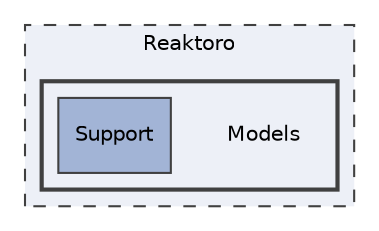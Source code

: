 digraph "Reaktoro/Models"
{
 // INTERACTIVE_SVG=YES
 // LATEX_PDF_SIZE
  bgcolor="transparent";
  edge [fontname="Helvetica",fontsize="10",labelfontname="Helvetica",labelfontsize="10"];
  node [fontname="Helvetica",fontsize="10",shape=record];
  compound=true
  subgraph clusterdir_8e92d4b241d211e8bbb38ad86320f5f7 {
    graph [ bgcolor="#edf0f7", pencolor="grey25", style="filled,dashed,", label="Reaktoro", fontname="Helvetica", fontsize="10", URL="dir_8e92d4b241d211e8bbb38ad86320f5f7.html"]
  subgraph clusterdir_b262c4b69f57fe79a08985848a5dbb2f {
    graph [ bgcolor="#edf0f7", pencolor="grey25", style="filled,bold,", label="", fontname="Helvetica", fontsize="10", URL="dir_b262c4b69f57fe79a08985848a5dbb2f.html"]
    dir_b262c4b69f57fe79a08985848a5dbb2f [shape=plaintext, label="Models"];
  dir_1ada6df08af5f8c306d7ce9f4d7d4415 [shape=box, label="Support", style="filled,", fillcolor="#a2b4d6", color="grey25", URL="dir_1ada6df08af5f8c306d7ce9f4d7d4415.html"];
  }
  }
}
